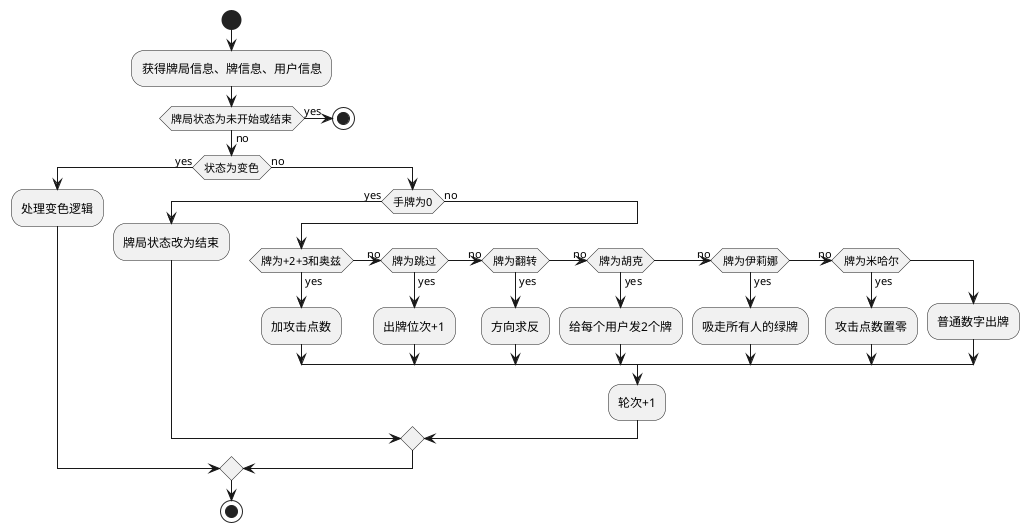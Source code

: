 @startuml
start
:获得牌局信息、牌信息、用户信息;
if(牌局状态为未开始或结束) then (yes)
  stop
else(no)
  if(状态为变色) then (yes)
    :处理变色逻辑;
  else(no)
    if(手牌为0) then (yes)
      :牌局状态改为结束;
    else (no)
      if(牌为+2+3和奥兹) then (yes)
        :加攻击点数;
      (no) elseif(牌为跳过) then (yes)
        :出牌位次+1;
      (no) elseif(牌为翻转) then (yes)
        :方向求反;
      (no) elseif(牌为胡克) then (yes)
        :给每个用户发2个牌;
      (no) elseif(牌为伊莉娜) then (yes)
        :吸走所有人的绿牌;
      (no) elseif(牌为米哈尔) then (yes)
        :攻击点数置零;
      else
        :普通数字出牌;
      endif
      :轮次+1;
    endif
  endif
endif

stop
@enduml